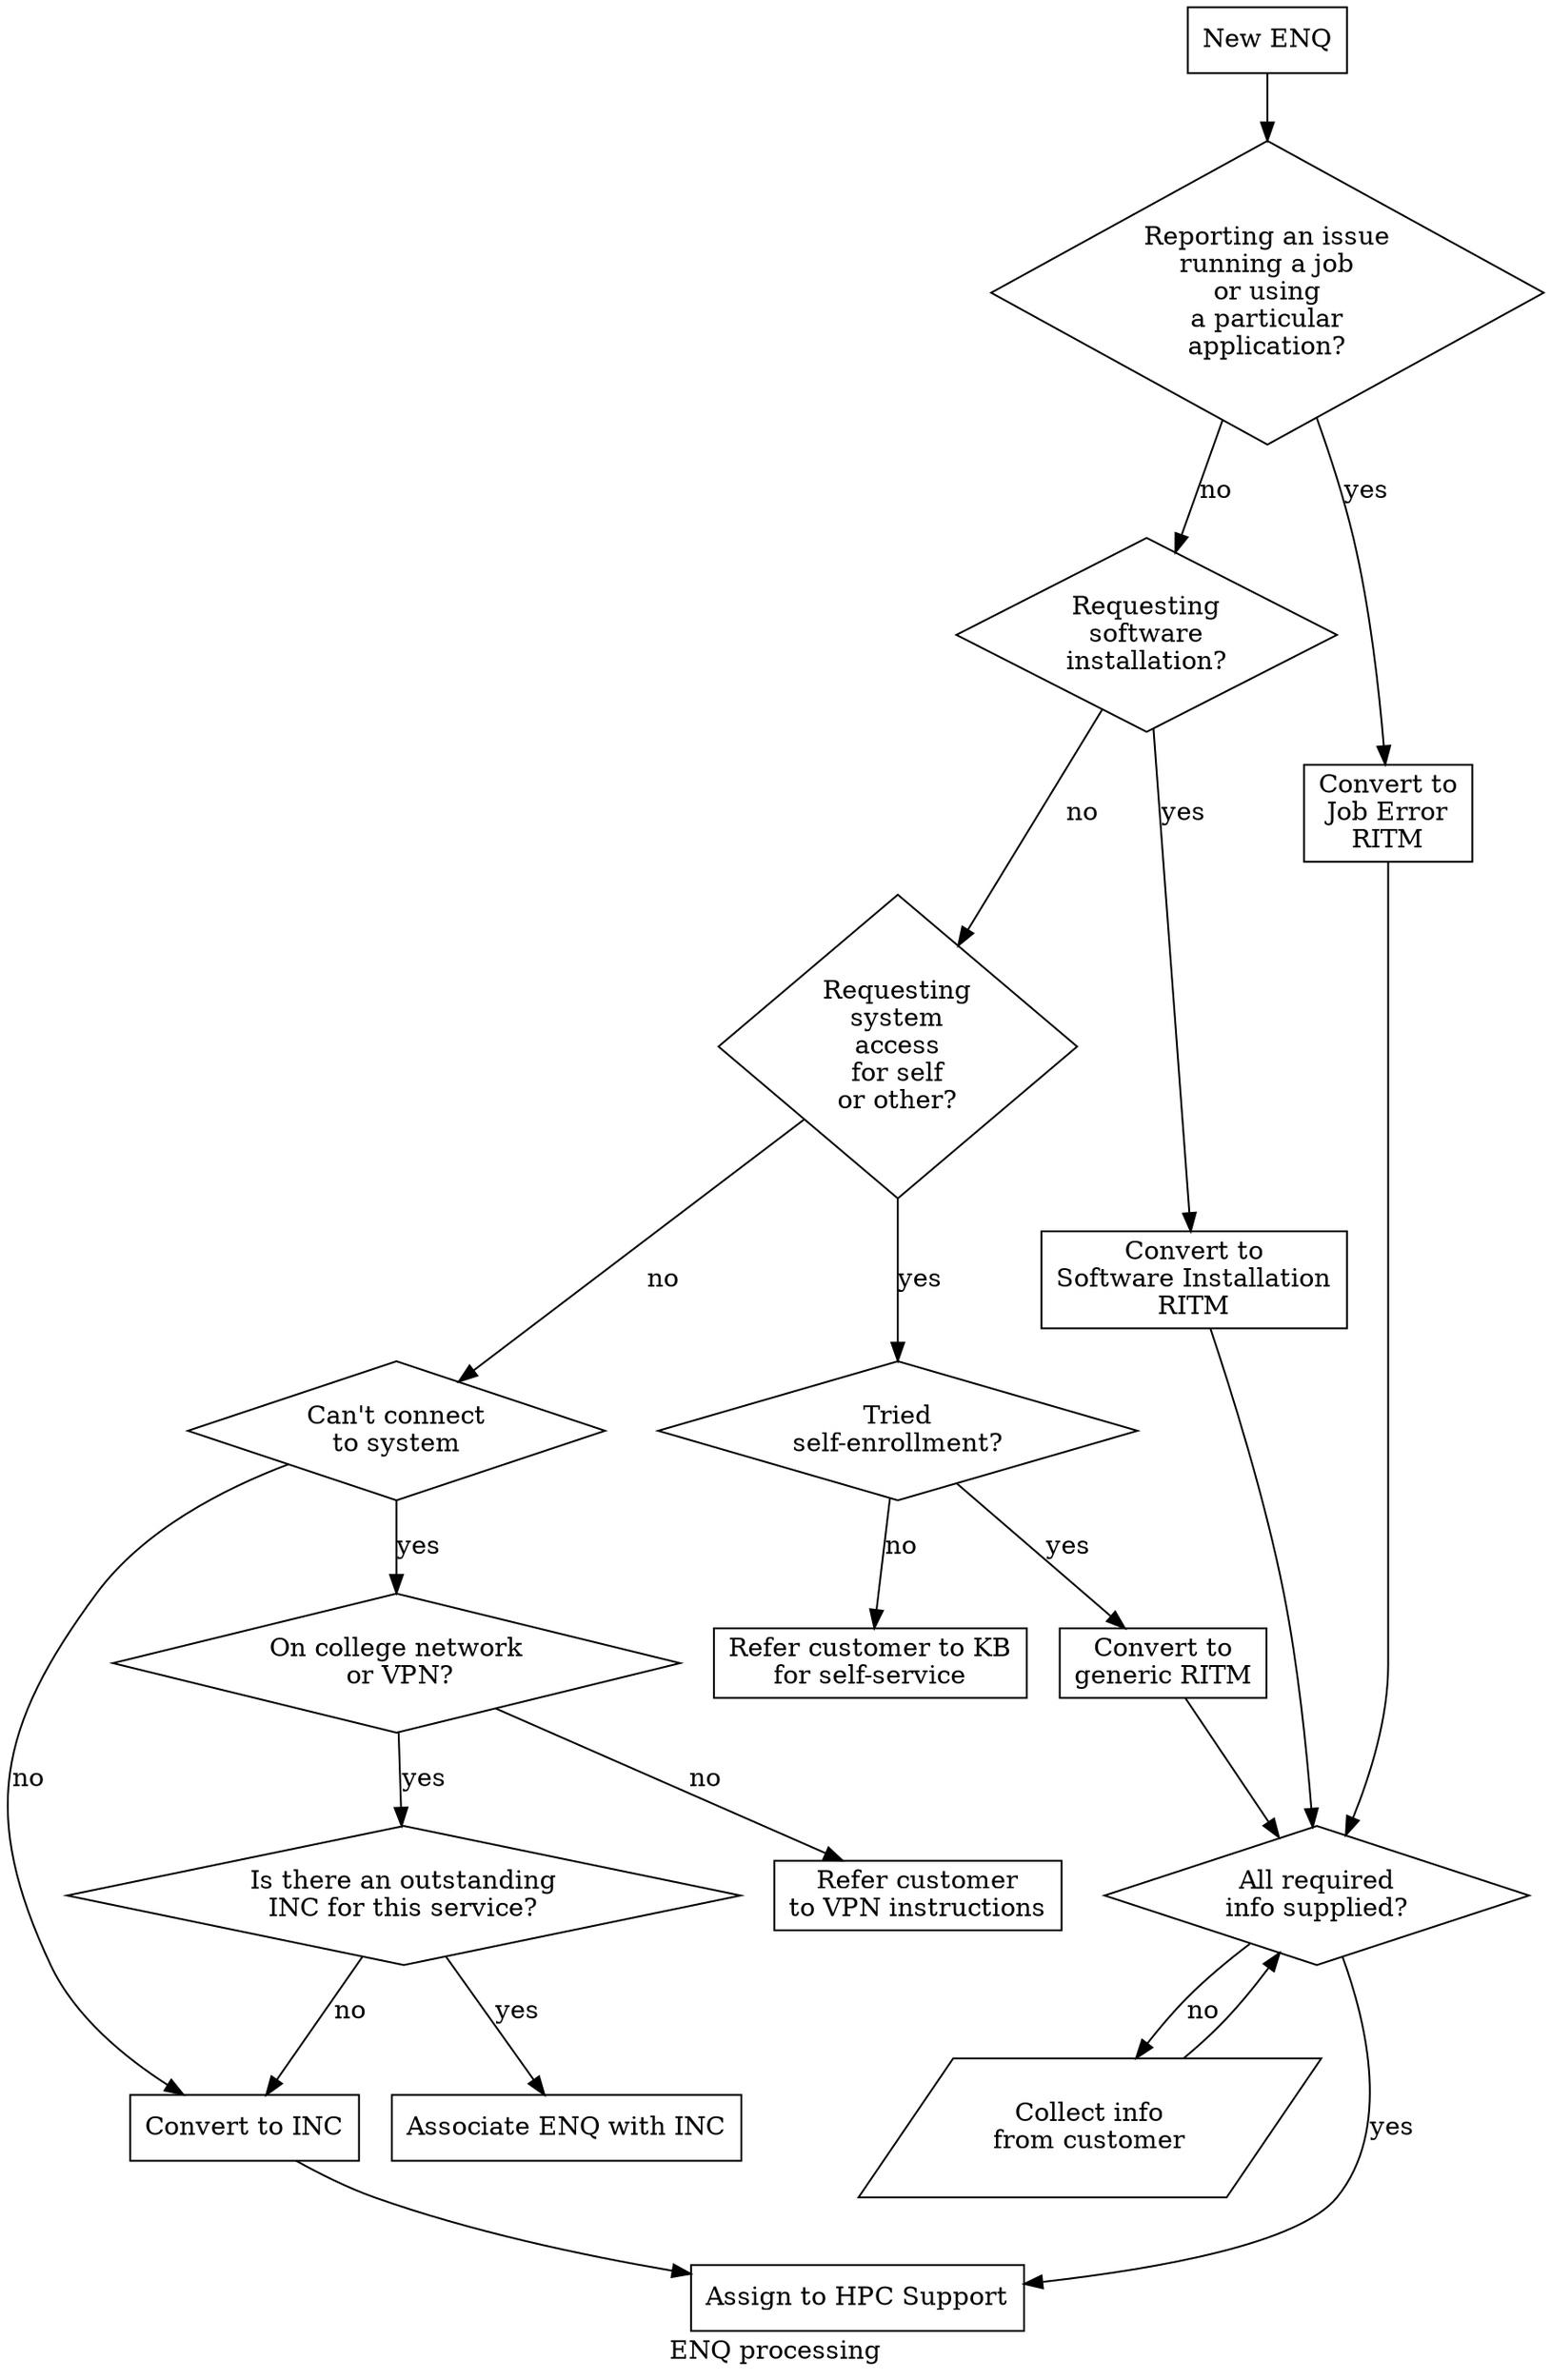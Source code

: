 digraph {
	label="ENQ processing"
	start[shape="box", label="New ENQ"];
	req_access[shape="diamond", label="Requesting\nsystem\naccess\nfor self\nor other?"]; 
	software_install[shape="diamond", label="Requesting\nsoftware\ninstallation?"];
	application_support[shape="diamond", label="Reporting an issue\nrunning a job\nor using\na particular\napplication?"];
  already_tried_ss[shape="diamond", label="Tried\nself-enrollment?"];
	raise_as_ritm[shape="box", label="Convert to\ngeneric RITM"];
	convert_to_sr_ritm[shape="box", label="Convert to\nSoftware Installation\nRITM"];
	convert_to_ae_ritm[shape="box", label="Convert to\nJob Error\nRITM"];
	raise_as_inc[shape="box", label="Convert to INC"];
	has_all_information[shape="diamond", label="All required\ninfo supplied?"]
	collect_info[shape="parallelogram", label="Collect info\nfrom customer"]
	cant_connect[shape="diamond", label="Can't connect\nto system"]
	on_ic_network[shape="diamond", label="On college network\n or VPN?"]
	check_incs[shape="diamond", label="Is there an outstanding\nINC for this service?"]
	link_to_inc[shape="box", label="Associate ENQ with INC"]
	vpn_kb[shape="box", label="Refer customer\nto VPN instructions"]

	direct_to_kb[shape="box", label="Refer customer to KB\nfor self-service"];
	end[shape="box", label="Assign to HPC Support"]

	start -> application_support
	req_access -> already_tried_ss[label="yes"]
	already_tried_ss -> raise_as_ritm[label="yes"]
	already_tried_ss -> direct_to_kb[label="no"]

	application_support -> software_install[label="no"]
	software_install->convert_to_sr_ritm[label="yes"]

	convert_to_sr_ritm -> has_all_information
	has_all_information->end[label="yes"]
	has_all_information->collect_info[label="no"]
	collect_info->has_all_information

	software_install -> req_access[label="no"]
	application_support -> convert_to_ae_ritm[label="yes"]
	convert_to_ae_ritm -> has_all_information


	raise_as_ritm -> has_all_information
	raise_as_inc  -> end	

	req_access->cant_connect[label="no"]
	cant_connect->on_ic_network[label="yes"]
	on_ic_network->vpn_kb[label="no"]
	on_ic_network->check_incs[label="yes"]


	check_incs->raise_as_inc[label="no"]
	check_incs->link_to_inc[label="yes"]

	cant_connect -> raise_as_inc[label="no"]

}
